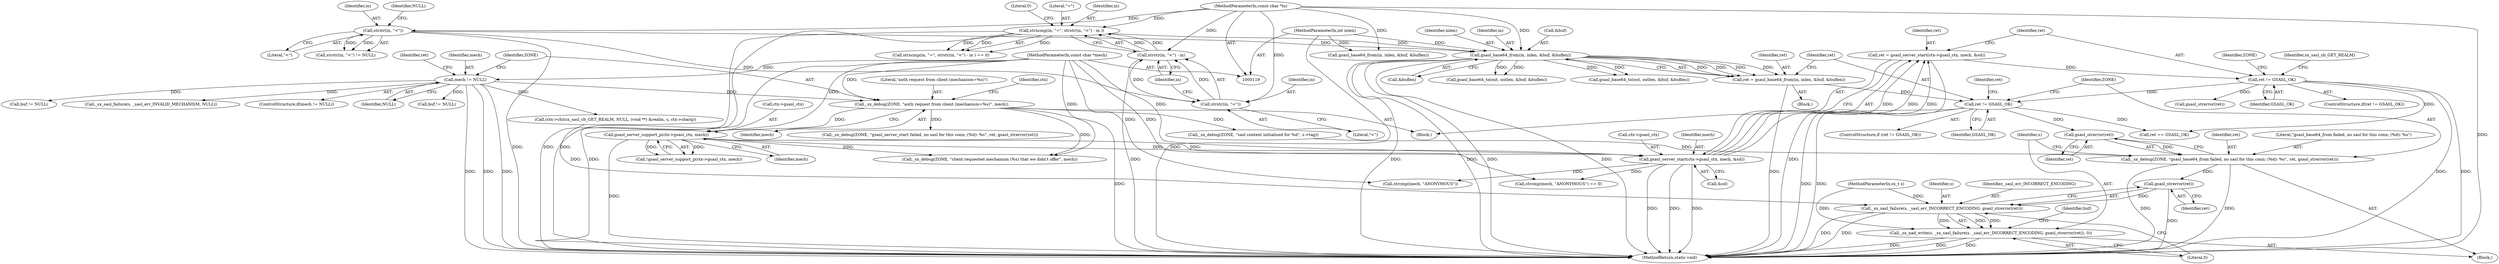 digraph "0_jabberd2_8416ae54ecefa670534f27a31db71d048b9c7f16_0@API" {
"1000489" [label="(Call,gsasl_strerror(ret))"];
"1000481" [label="(Call,ret != GSASL_OK)"];
"1000471" [label="(Call,ret = gsasl_base64_from(in, inlen, &buf, &buflen))"];
"1000473" [label="(Call,gsasl_base64_from(in, inlen, &buf, &buflen))"];
"1000448" [label="(Call,strncmp(in, \"=\", strstr(in, \"<\") - in ))"];
"1000451" [label="(Call,strstr(in, \"<\") - in)"];
"1000452" [label="(Call,strstr(in, \"<\"))"];
"1000443" [label="(Call,strstr(in, \"<\"))"];
"1000124" [label="(MethodParameterIn,const char *in)"];
"1000125" [label="(MethodParameterIn,int inlen)"];
"1000202" [label="(Call,ret != GSASL_OK)"];
"1000192" [label="(Call,ret = gsasl_server_start(ctx->gsasl_ctx, mech, &sd))"];
"1000194" [label="(Call,gsasl_server_start(ctx->gsasl_ctx, mech, &sd))"];
"1000174" [label="(Call,gsasl_server_support_p(ctx->gsasl_ctx, mech))"];
"1000168" [label="(Call,_sx_debug(ZONE, \"auth request from client (mechanism=%s)\", mech))"];
"1000164" [label="(Call,mech != NULL)"];
"1000123" [label="(MethodParameterIn,const char *mech)"];
"1000485" [label="(Call,_sx_debug(ZONE, \"gsasl_base64_from failed, no sasl for this conn; (%d): %s\", ret, gsasl_strerror(ret)))"];
"1000496" [label="(Call,gsasl_strerror(ret))"];
"1000493" [label="(Call,_sx_sasl_failure(s, _sasl_err_INCORRECT_ENCODING, gsasl_strerror(ret)))"];
"1000491" [label="(Call,_sx_nad_write(s, _sx_sasl_failure(s, _sasl_err_INCORRECT_ENCODING, gsasl_strerror(ret)), 0))"];
"1000204" [label="(Identifier,GSASL_OK)"];
"1000124" [label="(MethodParameterIn,const char *in)"];
"1000491" [label="(Call,_sx_nad_write(s, _sx_sasl_failure(s, _sasl_err_INCORRECT_ENCODING, gsasl_strerror(ret)), 0))"];
"1000443" [label="(Call,strstr(in, \"<\"))"];
"1000507" [label="(Identifier,ret)"];
"1000203" [label="(Identifier,ret)"];
"1000492" [label="(Identifier,s)"];
"1000166" [label="(Identifier,NULL)"];
"1000484" [label="(Block,)"];
"1000442" [label="(Call,strstr(in, \"<\") != NULL)"];
"1000472" [label="(Identifier,ret)"];
"1000201" [label="(ControlStructure,if(ret != GSASL_OK))"];
"1000498" [label="(Literal,0)"];
"1000473" [label="(Call,gsasl_base64_from(in, inlen, &buf, &buflen))"];
"1000519" [label="(Identifier,ret)"];
"1000175" [label="(Call,ctx->gsasl_ctx)"];
"1000497" [label="(Identifier,ret)"];
"1000180" [label="(Call,_sx_debug(ZONE, \"client requested mechanism (%s) that we didn't offer\", mech))"];
"1000456" [label="(Literal,0)"];
"1000450" [label="(Literal,\"=\")"];
"1000691" [label="(Call,gsasl_base64_to(out, outlen, &buf, &buflen))"];
"1000470" [label="(Block,)"];
"1000486" [label="(Identifier,ZONE)"];
"1000222" [label="(Identifier,sx_sasl_cb_GET_REALM)"];
"1000199" [label="(Call,&sd)"];
"1000165" [label="(Identifier,mech)"];
"1000173" [label="(Call,!gsasl_server_support_p(ctx->gsasl_ctx, mech))"];
"1000520" [label="(Call,gsasl_base64_from(in, inlen, &buf, &buflen))"];
"1000496" [label="(Call,gsasl_strerror(ret))"];
"1000194" [label="(Call,gsasl_server_start(ctx->gsasl_ctx, mech, &sd))"];
"1000564" [label="(Call,buf != NULL)"];
"1000592" [label="(Call,ret == GSASL_OK)"];
"1000168" [label="(Call,_sx_debug(ZONE, \"auth request from client (mechanism=%s)\", mech))"];
"1000480" [label="(ControlStructure,if (ret != GSASL_OK))"];
"1000123" [label="(MethodParameterIn,const char *mech)"];
"1000198" [label="(Identifier,mech)"];
"1000120" [label="(MethodParameterIn,sx_t s)"];
"1000485" [label="(Call,_sx_debug(ZONE, \"gsasl_base64_from failed, no sasl for this conn; (%d): %s\", ret, gsasl_strerror(ret)))"];
"1000415" [label="(Call,strcmp(mech, \"ANONYMOUS\"))"];
"1000792" [label="(MethodReturn,static void)"];
"1000446" [label="(Identifier,NULL)"];
"1000396" [label="(Call,_sx_debug(ZONE, \"sasl context initialised for %d\", s->tag))"];
"1000448" [label="(Call,strncmp(in, \"=\", strstr(in, \"<\") - in ))"];
"1000474" [label="(Identifier,in)"];
"1000444" [label="(Identifier,in)"];
"1000586" [label="(Call,buf != NULL)"];
"1000451" [label="(Call,strstr(in, \"<\") - in)"];
"1000169" [label="(Identifier,ZONE)"];
"1000493" [label="(Call,_sx_sasl_failure(s, _sasl_err_INCORRECT_ENCODING, gsasl_strerror(ret)))"];
"1000452" [label="(Call,strstr(in, \"<\"))"];
"1000455" [label="(Identifier,in)"];
"1000488" [label="(Identifier,ret)"];
"1000476" [label="(Call,&buf)"];
"1000186" [label="(Call,_sx_sasl_failure(s, _sasl_err_INVALID_MECHANISM, NULL))"];
"1000195" [label="(Call,ctx->gsasl_ctx)"];
"1000447" [label="(Call,strncmp(in, \"=\", strstr(in, \"<\") - in ) == 0)"];
"1000489" [label="(Call,gsasl_strerror(ret))"];
"1000475" [label="(Identifier,inlen)"];
"1000176" [label="(Identifier,ctx)"];
"1000478" [label="(Call,&buflen)"];
"1000170" [label="(Literal,\"auth request from client (mechanism=%s)\")"];
"1000490" [label="(Identifier,ret)"];
"1000494" [label="(Identifier,s)"];
"1000483" [label="(Identifier,GSASL_OK)"];
"1000163" [label="(ControlStructure,if(mech != NULL))"];
"1000445" [label="(Literal,\"<\")"];
"1000495" [label="(Identifier,_sasl_err_INCORRECT_ENCODING)"];
"1000471" [label="(Call,ret = gsasl_base64_from(in, inlen, &buf, &buflen))"];
"1000449" [label="(Identifier,in)"];
"1000193" [label="(Identifier,ret)"];
"1000207" [label="(Identifier,ZONE)"];
"1000414" [label="(Call,strcmp(mech, \"ANONYMOUS\") == 0)"];
"1000192" [label="(Call,ret = gsasl_server_start(ctx->gsasl_ctx, mech, &sd))"];
"1000454" [label="(Literal,\"<\")"];
"1000210" [label="(Call,gsasl_strerror(ret))"];
"1000125" [label="(MethodParameterIn,int inlen)"];
"1000164" [label="(Call,mech != NULL)"];
"1000174" [label="(Call,gsasl_server_support_p(ctx->gsasl_ctx, mech))"];
"1000453" [label="(Identifier,in)"];
"1000171" [label="(Identifier,mech)"];
"1000178" [label="(Identifier,mech)"];
"1000601" [label="(Call,gsasl_base64_to(out, outlen, &buf, &buflen))"];
"1000501" [label="(Identifier,buf)"];
"1000487" [label="(Literal,\"gsasl_base64_from failed, no sasl for this conn; (%d): %s\")"];
"1000221" [label="(Call,(ctx->cb)(sx_sasl_cb_GET_REALM, NULL, (void **) &realm, s, ctx->cbarg))"];
"1000206" [label="(Call,_sx_debug(ZONE, \"gsasl_server_start failed, no sasl for this conn; (%d): %s\", ret, gsasl_strerror(ret)))"];
"1000482" [label="(Identifier,ret)"];
"1000202" [label="(Call,ret != GSASL_OK)"];
"1000481" [label="(Call,ret != GSASL_OK)"];
"1000167" [label="(Block,)"];
"1000489" -> "1000485"  [label="AST: "];
"1000489" -> "1000490"  [label="CFG: "];
"1000490" -> "1000489"  [label="AST: "];
"1000485" -> "1000489"  [label="CFG: "];
"1000489" -> "1000485"  [label="DDG: "];
"1000481" -> "1000489"  [label="DDG: "];
"1000481" -> "1000480"  [label="AST: "];
"1000481" -> "1000483"  [label="CFG: "];
"1000482" -> "1000481"  [label="AST: "];
"1000483" -> "1000481"  [label="AST: "];
"1000486" -> "1000481"  [label="CFG: "];
"1000507" -> "1000481"  [label="CFG: "];
"1000481" -> "1000792"  [label="DDG: "];
"1000481" -> "1000792"  [label="DDG: "];
"1000471" -> "1000481"  [label="DDG: "];
"1000202" -> "1000481"  [label="DDG: "];
"1000481" -> "1000592"  [label="DDG: "];
"1000471" -> "1000470"  [label="AST: "];
"1000471" -> "1000473"  [label="CFG: "];
"1000472" -> "1000471"  [label="AST: "];
"1000473" -> "1000471"  [label="AST: "];
"1000482" -> "1000471"  [label="CFG: "];
"1000471" -> "1000792"  [label="DDG: "];
"1000473" -> "1000471"  [label="DDG: "];
"1000473" -> "1000471"  [label="DDG: "];
"1000473" -> "1000471"  [label="DDG: "];
"1000473" -> "1000471"  [label="DDG: "];
"1000473" -> "1000478"  [label="CFG: "];
"1000474" -> "1000473"  [label="AST: "];
"1000475" -> "1000473"  [label="AST: "];
"1000476" -> "1000473"  [label="AST: "];
"1000478" -> "1000473"  [label="AST: "];
"1000473" -> "1000792"  [label="DDG: "];
"1000473" -> "1000792"  [label="DDG: "];
"1000473" -> "1000792"  [label="DDG: "];
"1000473" -> "1000792"  [label="DDG: "];
"1000448" -> "1000473"  [label="DDG: "];
"1000443" -> "1000473"  [label="DDG: "];
"1000124" -> "1000473"  [label="DDG: "];
"1000125" -> "1000473"  [label="DDG: "];
"1000473" -> "1000601"  [label="DDG: "];
"1000473" -> "1000601"  [label="DDG: "];
"1000473" -> "1000691"  [label="DDG: "];
"1000473" -> "1000691"  [label="DDG: "];
"1000448" -> "1000447"  [label="AST: "];
"1000448" -> "1000451"  [label="CFG: "];
"1000449" -> "1000448"  [label="AST: "];
"1000450" -> "1000448"  [label="AST: "];
"1000451" -> "1000448"  [label="AST: "];
"1000456" -> "1000448"  [label="CFG: "];
"1000448" -> "1000792"  [label="DDG: "];
"1000448" -> "1000792"  [label="DDG: "];
"1000448" -> "1000447"  [label="DDG: "];
"1000448" -> "1000447"  [label="DDG: "];
"1000448" -> "1000447"  [label="DDG: "];
"1000451" -> "1000448"  [label="DDG: "];
"1000451" -> "1000448"  [label="DDG: "];
"1000124" -> "1000448"  [label="DDG: "];
"1000451" -> "1000455"  [label="CFG: "];
"1000452" -> "1000451"  [label="AST: "];
"1000455" -> "1000451"  [label="AST: "];
"1000451" -> "1000792"  [label="DDG: "];
"1000452" -> "1000451"  [label="DDG: "];
"1000452" -> "1000451"  [label="DDG: "];
"1000124" -> "1000451"  [label="DDG: "];
"1000452" -> "1000454"  [label="CFG: "];
"1000453" -> "1000452"  [label="AST: "];
"1000454" -> "1000452"  [label="AST: "];
"1000455" -> "1000452"  [label="CFG: "];
"1000443" -> "1000452"  [label="DDG: "];
"1000124" -> "1000452"  [label="DDG: "];
"1000443" -> "1000442"  [label="AST: "];
"1000443" -> "1000445"  [label="CFG: "];
"1000444" -> "1000443"  [label="AST: "];
"1000445" -> "1000443"  [label="AST: "];
"1000446" -> "1000443"  [label="CFG: "];
"1000443" -> "1000792"  [label="DDG: "];
"1000443" -> "1000442"  [label="DDG: "];
"1000443" -> "1000442"  [label="DDG: "];
"1000124" -> "1000443"  [label="DDG: "];
"1000124" -> "1000119"  [label="AST: "];
"1000124" -> "1000792"  [label="DDG: "];
"1000124" -> "1000520"  [label="DDG: "];
"1000125" -> "1000119"  [label="AST: "];
"1000125" -> "1000792"  [label="DDG: "];
"1000125" -> "1000520"  [label="DDG: "];
"1000202" -> "1000201"  [label="AST: "];
"1000202" -> "1000204"  [label="CFG: "];
"1000203" -> "1000202"  [label="AST: "];
"1000204" -> "1000202"  [label="AST: "];
"1000207" -> "1000202"  [label="CFG: "];
"1000222" -> "1000202"  [label="CFG: "];
"1000202" -> "1000792"  [label="DDG: "];
"1000202" -> "1000792"  [label="DDG: "];
"1000192" -> "1000202"  [label="DDG: "];
"1000202" -> "1000210"  [label="DDG: "];
"1000202" -> "1000592"  [label="DDG: "];
"1000192" -> "1000167"  [label="AST: "];
"1000192" -> "1000194"  [label="CFG: "];
"1000193" -> "1000192"  [label="AST: "];
"1000194" -> "1000192"  [label="AST: "];
"1000203" -> "1000192"  [label="CFG: "];
"1000192" -> "1000792"  [label="DDG: "];
"1000194" -> "1000192"  [label="DDG: "];
"1000194" -> "1000192"  [label="DDG: "];
"1000194" -> "1000192"  [label="DDG: "];
"1000194" -> "1000199"  [label="CFG: "];
"1000195" -> "1000194"  [label="AST: "];
"1000198" -> "1000194"  [label="AST: "];
"1000199" -> "1000194"  [label="AST: "];
"1000194" -> "1000792"  [label="DDG: "];
"1000194" -> "1000792"  [label="DDG: "];
"1000194" -> "1000792"  [label="DDG: "];
"1000174" -> "1000194"  [label="DDG: "];
"1000174" -> "1000194"  [label="DDG: "];
"1000123" -> "1000194"  [label="DDG: "];
"1000194" -> "1000414"  [label="DDG: "];
"1000194" -> "1000415"  [label="DDG: "];
"1000174" -> "1000173"  [label="AST: "];
"1000174" -> "1000178"  [label="CFG: "];
"1000175" -> "1000174"  [label="AST: "];
"1000178" -> "1000174"  [label="AST: "];
"1000173" -> "1000174"  [label="CFG: "];
"1000174" -> "1000792"  [label="DDG: "];
"1000174" -> "1000173"  [label="DDG: "];
"1000174" -> "1000173"  [label="DDG: "];
"1000168" -> "1000174"  [label="DDG: "];
"1000123" -> "1000174"  [label="DDG: "];
"1000174" -> "1000180"  [label="DDG: "];
"1000168" -> "1000167"  [label="AST: "];
"1000168" -> "1000171"  [label="CFG: "];
"1000169" -> "1000168"  [label="AST: "];
"1000170" -> "1000168"  [label="AST: "];
"1000171" -> "1000168"  [label="AST: "];
"1000176" -> "1000168"  [label="CFG: "];
"1000168" -> "1000792"  [label="DDG: "];
"1000164" -> "1000168"  [label="DDG: "];
"1000123" -> "1000168"  [label="DDG: "];
"1000168" -> "1000180"  [label="DDG: "];
"1000168" -> "1000206"  [label="DDG: "];
"1000168" -> "1000396"  [label="DDG: "];
"1000164" -> "1000163"  [label="AST: "];
"1000164" -> "1000166"  [label="CFG: "];
"1000165" -> "1000164"  [label="AST: "];
"1000166" -> "1000164"  [label="AST: "];
"1000169" -> "1000164"  [label="CFG: "];
"1000519" -> "1000164"  [label="CFG: "];
"1000164" -> "1000792"  [label="DDG: "];
"1000164" -> "1000792"  [label="DDG: "];
"1000164" -> "1000792"  [label="DDG: "];
"1000123" -> "1000164"  [label="DDG: "];
"1000164" -> "1000186"  [label="DDG: "];
"1000164" -> "1000221"  [label="DDG: "];
"1000164" -> "1000564"  [label="DDG: "];
"1000164" -> "1000586"  [label="DDG: "];
"1000123" -> "1000119"  [label="AST: "];
"1000123" -> "1000792"  [label="DDG: "];
"1000123" -> "1000180"  [label="DDG: "];
"1000123" -> "1000414"  [label="DDG: "];
"1000123" -> "1000415"  [label="DDG: "];
"1000485" -> "1000484"  [label="AST: "];
"1000486" -> "1000485"  [label="AST: "];
"1000487" -> "1000485"  [label="AST: "];
"1000488" -> "1000485"  [label="AST: "];
"1000492" -> "1000485"  [label="CFG: "];
"1000485" -> "1000792"  [label="DDG: "];
"1000485" -> "1000792"  [label="DDG: "];
"1000396" -> "1000485"  [label="DDG: "];
"1000485" -> "1000496"  [label="DDG: "];
"1000496" -> "1000493"  [label="AST: "];
"1000496" -> "1000497"  [label="CFG: "];
"1000497" -> "1000496"  [label="AST: "];
"1000493" -> "1000496"  [label="CFG: "];
"1000496" -> "1000792"  [label="DDG: "];
"1000496" -> "1000493"  [label="DDG: "];
"1000493" -> "1000491"  [label="AST: "];
"1000494" -> "1000493"  [label="AST: "];
"1000495" -> "1000493"  [label="AST: "];
"1000498" -> "1000493"  [label="CFG: "];
"1000493" -> "1000792"  [label="DDG: "];
"1000493" -> "1000792"  [label="DDG: "];
"1000493" -> "1000491"  [label="DDG: "];
"1000493" -> "1000491"  [label="DDG: "];
"1000493" -> "1000491"  [label="DDG: "];
"1000120" -> "1000493"  [label="DDG: "];
"1000221" -> "1000493"  [label="DDG: "];
"1000491" -> "1000484"  [label="AST: "];
"1000491" -> "1000498"  [label="CFG: "];
"1000492" -> "1000491"  [label="AST: "];
"1000498" -> "1000491"  [label="AST: "];
"1000501" -> "1000491"  [label="CFG: "];
"1000491" -> "1000792"  [label="DDG: "];
"1000491" -> "1000792"  [label="DDG: "];
"1000491" -> "1000792"  [label="DDG: "];
"1000120" -> "1000491"  [label="DDG: "];
}

